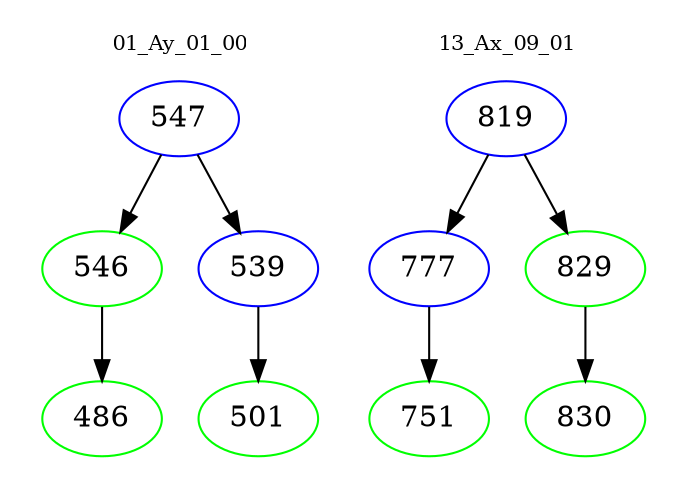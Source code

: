 digraph{
subgraph cluster_0 {
color = white
label = "01_Ay_01_00";
fontsize=10;
T0_547 [label="547", color="blue"]
T0_547 -> T0_546 [color="black"]
T0_546 [label="546", color="green"]
T0_546 -> T0_486 [color="black"]
T0_486 [label="486", color="green"]
T0_547 -> T0_539 [color="black"]
T0_539 [label="539", color="blue"]
T0_539 -> T0_501 [color="black"]
T0_501 [label="501", color="green"]
}
subgraph cluster_1 {
color = white
label = "13_Ax_09_01";
fontsize=10;
T1_819 [label="819", color="blue"]
T1_819 -> T1_777 [color="black"]
T1_777 [label="777", color="blue"]
T1_777 -> T1_751 [color="black"]
T1_751 [label="751", color="green"]
T1_819 -> T1_829 [color="black"]
T1_829 [label="829", color="green"]
T1_829 -> T1_830 [color="black"]
T1_830 [label="830", color="green"]
}
}
